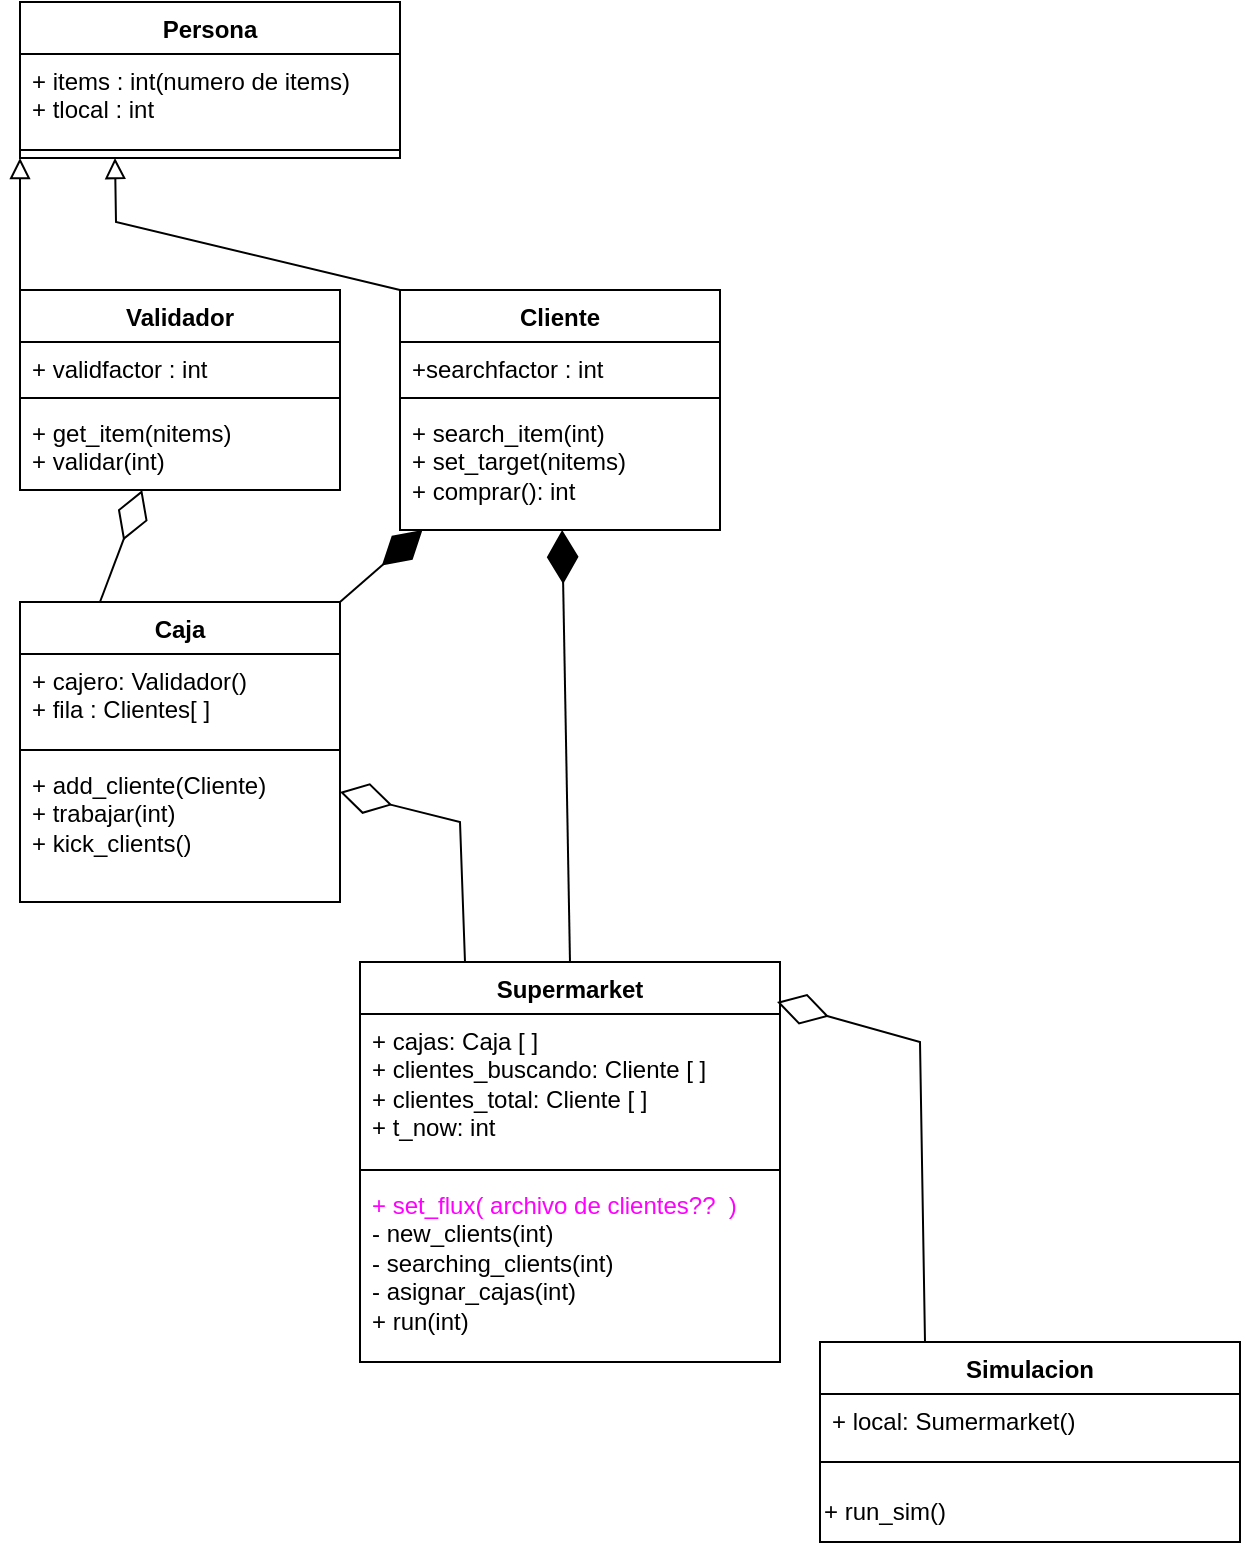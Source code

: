 <mxfile>
    <diagram id="C5RBs43oDa-KdzZeNtuy" name="Page-1">
        <mxGraphModel dx="954" dy="358" grid="1" gridSize="10" guides="1" tooltips="1" connect="1" arrows="1" fold="1" page="1" pageScale="1" pageWidth="827" pageHeight="1169" math="0" shadow="0">
            <root>
                <mxCell id="WIyWlLk6GJQsqaUBKTNV-0"/>
                <mxCell id="WIyWlLk6GJQsqaUBKTNV-1" parent="WIyWlLk6GJQsqaUBKTNV-0"/>
                <mxCell id="L2C0fBE87JOfqid6Puys-0" value="Persona" style="swimlane;fontStyle=1;align=center;verticalAlign=top;childLayout=stackLayout;horizontal=1;startSize=26;horizontalStack=0;resizeParent=1;resizeParentMax=0;resizeLast=0;collapsible=1;marginBottom=0;whiteSpace=wrap;html=1;" parent="WIyWlLk6GJQsqaUBKTNV-1" vertex="1">
                    <mxGeometry x="40" y="60" width="190" height="78" as="geometry"/>
                </mxCell>
                <mxCell id="L2C0fBE87JOfqid6Puys-1" value="+ items : int(numero de items)&lt;br&gt;+ tlocal : int" style="text;strokeColor=none;fillColor=none;align=left;verticalAlign=top;spacingLeft=4;spacingRight=4;overflow=hidden;rotatable=0;points=[[0,0.5],[1,0.5]];portConstraint=eastwest;whiteSpace=wrap;html=1;" parent="L2C0fBE87JOfqid6Puys-0" vertex="1">
                    <mxGeometry y="26" width="190" height="44" as="geometry"/>
                </mxCell>
                <mxCell id="L2C0fBE87JOfqid6Puys-2" value="" style="line;strokeWidth=1;fillColor=none;align=left;verticalAlign=middle;spacingTop=-1;spacingLeft=3;spacingRight=3;rotatable=0;labelPosition=right;points=[];portConstraint=eastwest;strokeColor=inherit;" parent="L2C0fBE87JOfqid6Puys-0" vertex="1">
                    <mxGeometry y="70" width="190" height="8" as="geometry"/>
                </mxCell>
                <mxCell id="L2C0fBE87JOfqid6Puys-4" value="Validador" style="swimlane;fontStyle=1;align=center;verticalAlign=top;childLayout=stackLayout;horizontal=1;startSize=26;horizontalStack=0;resizeParent=1;resizeParentMax=0;resizeLast=0;collapsible=1;marginBottom=0;whiteSpace=wrap;html=1;" parent="WIyWlLk6GJQsqaUBKTNV-1" vertex="1">
                    <mxGeometry x="40" y="204" width="160" height="100" as="geometry"/>
                </mxCell>
                <mxCell id="L2C0fBE87JOfqid6Puys-5" value="+ validfactor : int" style="text;strokeColor=none;fillColor=none;align=left;verticalAlign=top;spacingLeft=4;spacingRight=4;overflow=hidden;rotatable=0;points=[[0,0.5],[1,0.5]];portConstraint=eastwest;whiteSpace=wrap;html=1;" parent="L2C0fBE87JOfqid6Puys-4" vertex="1">
                    <mxGeometry y="26" width="160" height="24" as="geometry"/>
                </mxCell>
                <mxCell id="L2C0fBE87JOfqid6Puys-6" value="" style="line;strokeWidth=1;fillColor=none;align=left;verticalAlign=middle;spacingTop=-1;spacingLeft=3;spacingRight=3;rotatable=0;labelPosition=right;points=[];portConstraint=eastwest;strokeColor=inherit;" parent="L2C0fBE87JOfqid6Puys-4" vertex="1">
                    <mxGeometry y="50" width="160" height="8" as="geometry"/>
                </mxCell>
                <mxCell id="L2C0fBE87JOfqid6Puys-7" value="+ get_item(nitems)&lt;br&gt;+ validar(int)" style="text;strokeColor=none;fillColor=none;align=left;verticalAlign=top;spacingLeft=4;spacingRight=4;overflow=hidden;rotatable=0;points=[[0,0.5],[1,0.5]];portConstraint=eastwest;whiteSpace=wrap;html=1;" parent="L2C0fBE87JOfqid6Puys-4" vertex="1">
                    <mxGeometry y="58" width="160" height="42" as="geometry"/>
                </mxCell>
                <mxCell id="L2C0fBE87JOfqid6Puys-8" value="Cliente" style="swimlane;fontStyle=1;align=center;verticalAlign=top;childLayout=stackLayout;horizontal=1;startSize=26;horizontalStack=0;resizeParent=1;resizeParentMax=0;resizeLast=0;collapsible=1;marginBottom=0;whiteSpace=wrap;html=1;" parent="WIyWlLk6GJQsqaUBKTNV-1" vertex="1">
                    <mxGeometry x="230" y="204" width="160" height="120" as="geometry">
                        <mxRectangle x="230" y="204" width="100" height="30" as="alternateBounds"/>
                    </mxGeometry>
                </mxCell>
                <mxCell id="L2C0fBE87JOfqid6Puys-9" value="+searchfactor : int" style="text;strokeColor=none;fillColor=none;align=left;verticalAlign=top;spacingLeft=4;spacingRight=4;overflow=hidden;rotatable=0;points=[[0,0.5],[1,0.5]];portConstraint=eastwest;whiteSpace=wrap;html=1;" parent="L2C0fBE87JOfqid6Puys-8" vertex="1">
                    <mxGeometry y="26" width="160" height="24" as="geometry"/>
                </mxCell>
                <mxCell id="L2C0fBE87JOfqid6Puys-10" value="" style="line;strokeWidth=1;fillColor=none;align=left;verticalAlign=middle;spacingTop=-1;spacingLeft=3;spacingRight=3;rotatable=0;labelPosition=right;points=[];portConstraint=eastwest;strokeColor=inherit;" parent="L2C0fBE87JOfqid6Puys-8" vertex="1">
                    <mxGeometry y="50" width="160" height="8" as="geometry"/>
                </mxCell>
                <mxCell id="L2C0fBE87JOfqid6Puys-11" value="+ search_item(int)&lt;br&gt;+ set_target(nitems)&lt;br&gt;+ comprar(): int" style="text;strokeColor=none;fillColor=none;align=left;verticalAlign=top;spacingLeft=4;spacingRight=4;overflow=hidden;rotatable=0;points=[[0,0.5],[1,0.5]];portConstraint=eastwest;whiteSpace=wrap;html=1;" parent="L2C0fBE87JOfqid6Puys-8" vertex="1">
                    <mxGeometry y="58" width="160" height="62" as="geometry"/>
                </mxCell>
                <mxCell id="L2C0fBE87JOfqid6Puys-23" value="" style="endArrow=block;html=1;rounded=0;align=center;verticalAlign=bottom;endFill=0;labelBackgroundColor=none;endSize=8;entryX=0;entryY=1;entryDx=0;entryDy=0;exitX=0;exitY=0;exitDx=0;exitDy=0;" parent="WIyWlLk6GJQsqaUBKTNV-1" source="L2C0fBE87JOfqid6Puys-4" target="L2C0fBE87JOfqid6Puys-0" edge="1">
                    <mxGeometry relative="1" as="geometry">
                        <mxPoint x="60" y="160" as="sourcePoint"/>
                        <mxPoint x="220" y="160" as="targetPoint"/>
                    </mxGeometry>
                </mxCell>
                <mxCell id="L2C0fBE87JOfqid6Puys-24" value="" style="resizable=0;html=1;align=center;verticalAlign=top;labelBackgroundColor=none;" parent="L2C0fBE87JOfqid6Puys-23" connectable="0" vertex="1">
                    <mxGeometry relative="1" as="geometry"/>
                </mxCell>
                <mxCell id="L2C0fBE87JOfqid6Puys-25" value="" style="endArrow=block;html=1;rounded=0;align=center;verticalAlign=bottom;endFill=0;labelBackgroundColor=none;endSize=8;entryX=0.25;entryY=1;entryDx=0;entryDy=0;exitX=0;exitY=0;exitDx=0;exitDy=0;" parent="WIyWlLk6GJQsqaUBKTNV-1" source="L2C0fBE87JOfqid6Puys-8" target="L2C0fBE87JOfqid6Puys-0" edge="1">
                    <mxGeometry x="-0.001" relative="1" as="geometry">
                        <mxPoint x="50" y="214" as="sourcePoint"/>
                        <mxPoint x="50" y="148" as="targetPoint"/>
                        <Array as="points">
                            <mxPoint x="88" y="170"/>
                        </Array>
                        <mxPoint as="offset"/>
                    </mxGeometry>
                </mxCell>
                <mxCell id="L2C0fBE87JOfqid6Puys-26" value="" style="resizable=0;html=1;align=center;verticalAlign=top;labelBackgroundColor=none;" parent="L2C0fBE87JOfqid6Puys-25" connectable="0" vertex="1">
                    <mxGeometry relative="1" as="geometry"/>
                </mxCell>
                <mxCell id="L2C0fBE87JOfqid6Puys-27" value="Caja" style="swimlane;fontStyle=1;align=center;verticalAlign=top;childLayout=stackLayout;horizontal=1;startSize=26;horizontalStack=0;resizeParent=1;resizeParentMax=0;resizeLast=0;collapsible=1;marginBottom=0;whiteSpace=wrap;html=1;" parent="WIyWlLk6GJQsqaUBKTNV-1" vertex="1">
                    <mxGeometry x="40" y="360" width="160" height="150" as="geometry"/>
                </mxCell>
                <mxCell id="L2C0fBE87JOfqid6Puys-28" value="+ cajero: Validador()&lt;br&gt;+ fila : Clientes[ ]" style="text;strokeColor=none;fillColor=none;align=left;verticalAlign=top;spacingLeft=4;spacingRight=4;overflow=hidden;rotatable=0;points=[[0,0.5],[1,0.5]];portConstraint=eastwest;whiteSpace=wrap;html=1;" parent="L2C0fBE87JOfqid6Puys-27" vertex="1">
                    <mxGeometry y="26" width="160" height="44" as="geometry"/>
                </mxCell>
                <mxCell id="L2C0fBE87JOfqid6Puys-29" value="" style="line;strokeWidth=1;fillColor=none;align=left;verticalAlign=middle;spacingTop=-1;spacingLeft=3;spacingRight=3;rotatable=0;labelPosition=right;points=[];portConstraint=eastwest;strokeColor=inherit;" parent="L2C0fBE87JOfqid6Puys-27" vertex="1">
                    <mxGeometry y="70" width="160" height="8" as="geometry"/>
                </mxCell>
                <mxCell id="L2C0fBE87JOfqid6Puys-30" value="+ add_cliente(Cliente)&lt;br&gt;+ trabajar(int)&lt;br&gt;+ kick_clients()" style="text;strokeColor=none;fillColor=none;align=left;verticalAlign=top;spacingLeft=4;spacingRight=4;overflow=hidden;rotatable=0;points=[[0,0.5],[1,0.5]];portConstraint=eastwest;whiteSpace=wrap;html=1;" parent="L2C0fBE87JOfqid6Puys-27" vertex="1">
                    <mxGeometry y="78" width="160" height="72" as="geometry"/>
                </mxCell>
                <mxCell id="L2C0fBE87JOfqid6Puys-32" value="" style="endArrow=diamondThin;endFill=1;endSize=24;html=1;rounded=0;exitX=1;exitY=0;exitDx=0;exitDy=0;" parent="WIyWlLk6GJQsqaUBKTNV-1" source="L2C0fBE87JOfqid6Puys-27" target="L2C0fBE87JOfqid6Puys-8" edge="1">
                    <mxGeometry width="160" relative="1" as="geometry">
                        <mxPoint x="330" y="290" as="sourcePoint"/>
                        <mxPoint x="490" y="290" as="targetPoint"/>
                    </mxGeometry>
                </mxCell>
                <mxCell id="L2C0fBE87JOfqid6Puys-33" value="" style="endArrow=diamondThin;endFill=0;endSize=24;html=1;rounded=0;exitX=0.25;exitY=0;exitDx=0;exitDy=0;" parent="WIyWlLk6GJQsqaUBKTNV-1" source="L2C0fBE87JOfqid6Puys-27" target="L2C0fBE87JOfqid6Puys-4" edge="1">
                    <mxGeometry width="160" relative="1" as="geometry">
                        <mxPoint x="60" y="370" as="sourcePoint"/>
                        <mxPoint x="82.759" y="304.0" as="targetPoint"/>
                    </mxGeometry>
                </mxCell>
                <mxCell id="L2C0fBE87JOfqid6Puys-34" value="Supermarket" style="swimlane;fontStyle=1;align=center;verticalAlign=top;childLayout=stackLayout;horizontal=1;startSize=26;horizontalStack=0;resizeParent=1;resizeParentMax=0;resizeLast=0;collapsible=1;marginBottom=0;whiteSpace=wrap;html=1;" parent="WIyWlLk6GJQsqaUBKTNV-1" vertex="1">
                    <mxGeometry x="210" y="540" width="210" height="200" as="geometry">
                        <mxRectangle x="230" y="204" width="100" height="30" as="alternateBounds"/>
                    </mxGeometry>
                </mxCell>
                <mxCell id="L2C0fBE87JOfqid6Puys-35" value="+ cajas: Caja [ ]&lt;br&gt;+ clientes_buscando: Cliente [ ]&lt;br&gt;+ clientes_total: Cliente [ ]&lt;br&gt;+ t_now: int" style="text;strokeColor=none;fillColor=none;align=left;verticalAlign=top;spacingLeft=4;spacingRight=4;overflow=hidden;rotatable=0;points=[[0,0.5],[1,0.5]];portConstraint=eastwest;whiteSpace=wrap;html=1;" parent="L2C0fBE87JOfqid6Puys-34" vertex="1">
                    <mxGeometry y="26" width="210" height="74" as="geometry"/>
                </mxCell>
                <mxCell id="L2C0fBE87JOfqid6Puys-36" value="" style="line;strokeWidth=1;fillColor=none;align=left;verticalAlign=middle;spacingTop=-1;spacingLeft=3;spacingRight=3;rotatable=0;labelPosition=right;points=[];portConstraint=eastwest;strokeColor=inherit;" parent="L2C0fBE87JOfqid6Puys-34" vertex="1">
                    <mxGeometry y="100" width="210" height="8" as="geometry"/>
                </mxCell>
                <mxCell id="L2C0fBE87JOfqid6Puys-37" value="&lt;font color=&quot;#ff00ff&quot;&gt;+ set_flux( archivo de clientes??&amp;nbsp; )&lt;br&gt;&lt;/font&gt;- new_clients(int)&lt;br&gt;- searching_clients(int)&lt;br&gt;- asignar_cajas(int)&lt;br&gt;+ run(int)" style="text;strokeColor=none;fillColor=none;align=left;verticalAlign=top;spacingLeft=4;spacingRight=4;overflow=hidden;rotatable=0;points=[[0,0.5],[1,0.5]];portConstraint=eastwest;whiteSpace=wrap;html=1;" parent="L2C0fBE87JOfqid6Puys-34" vertex="1">
                    <mxGeometry y="108" width="210" height="92" as="geometry"/>
                </mxCell>
                <mxCell id="L2C0fBE87JOfqid6Puys-40" value="" style="endArrow=diamondThin;endFill=1;endSize=24;html=1;rounded=0;exitX=0.5;exitY=0;exitDx=0;exitDy=0;" parent="WIyWlLk6GJQsqaUBKTNV-1" source="L2C0fBE87JOfqid6Puys-34" target="L2C0fBE87JOfqid6Puys-8" edge="1">
                    <mxGeometry width="160" relative="1" as="geometry">
                        <mxPoint x="210" y="380" as="sourcePoint"/>
                        <mxPoint x="237" y="334" as="targetPoint"/>
                    </mxGeometry>
                </mxCell>
                <mxCell id="L2C0fBE87JOfqid6Puys-41" value="" style="endArrow=diamondThin;endFill=0;endSize=24;html=1;rounded=0;exitX=0.25;exitY=0;exitDx=0;exitDy=0;" parent="WIyWlLk6GJQsqaUBKTNV-1" source="L2C0fBE87JOfqid6Puys-34" target="L2C0fBE87JOfqid6Puys-27" edge="1">
                    <mxGeometry width="160" relative="1" as="geometry">
                        <mxPoint x="280" y="540" as="sourcePoint"/>
                        <mxPoint x="280" y="476" as="targetPoint"/>
                        <Array as="points">
                            <mxPoint x="260" y="470"/>
                        </Array>
                    </mxGeometry>
                </mxCell>
                <mxCell id="L2C0fBE87JOfqid6Puys-42" value="Simulacion" style="swimlane;fontStyle=1;align=center;verticalAlign=top;childLayout=stackLayout;horizontal=1;startSize=26;horizontalStack=0;resizeParent=1;resizeParentMax=0;resizeLast=0;collapsible=1;marginBottom=0;whiteSpace=wrap;html=1;" parent="WIyWlLk6GJQsqaUBKTNV-1" vertex="1">
                    <mxGeometry x="440" y="730" width="210" height="100" as="geometry">
                        <mxRectangle x="230" y="204" width="100" height="30" as="alternateBounds"/>
                    </mxGeometry>
                </mxCell>
                <mxCell id="L2C0fBE87JOfqid6Puys-43" value="+ local: Sumermarket()" style="text;strokeColor=none;fillColor=none;align=left;verticalAlign=top;spacingLeft=4;spacingRight=4;overflow=hidden;rotatable=0;points=[[0,0.5],[1,0.5]];portConstraint=eastwest;whiteSpace=wrap;html=1;" parent="L2C0fBE87JOfqid6Puys-42" vertex="1">
                    <mxGeometry y="26" width="210" height="24" as="geometry"/>
                </mxCell>
                <mxCell id="L2C0fBE87JOfqid6Puys-44" value="" style="line;strokeWidth=1;fillColor=none;align=left;verticalAlign=middle;spacingTop=-1;spacingLeft=3;spacingRight=3;rotatable=0;labelPosition=right;points=[];portConstraint=eastwest;strokeColor=inherit;" parent="L2C0fBE87JOfqid6Puys-42" vertex="1">
                    <mxGeometry y="50" width="210" height="20" as="geometry"/>
                </mxCell>
                <mxCell id="L2C0fBE87JOfqid6Puys-46" value="+ run_sim()" style="text;html=1;align=left;verticalAlign=middle;resizable=0;points=[];autosize=1;strokeColor=none;fillColor=none;" parent="L2C0fBE87JOfqid6Puys-42" vertex="1">
                    <mxGeometry y="70" width="210" height="30" as="geometry"/>
                </mxCell>
                <mxCell id="L2C0fBE87JOfqid6Puys-47" value="" style="endArrow=diamondThin;endFill=0;endSize=24;html=1;rounded=0;entryX=0.993;entryY=0.1;entryDx=0;entryDy=0;entryPerimeter=0;exitX=0.25;exitY=0;exitDx=0;exitDy=0;" parent="WIyWlLk6GJQsqaUBKTNV-1" source="L2C0fBE87JOfqid6Puys-42" target="L2C0fBE87JOfqid6Puys-34" edge="1">
                    <mxGeometry width="160" relative="1" as="geometry">
                        <mxPoint x="520" y="720" as="sourcePoint"/>
                        <mxPoint x="420" y="620.0" as="targetPoint"/>
                        <Array as="points">
                            <mxPoint x="490" y="580"/>
                        </Array>
                    </mxGeometry>
                </mxCell>
            </root>
        </mxGraphModel>
    </diagram>
</mxfile>